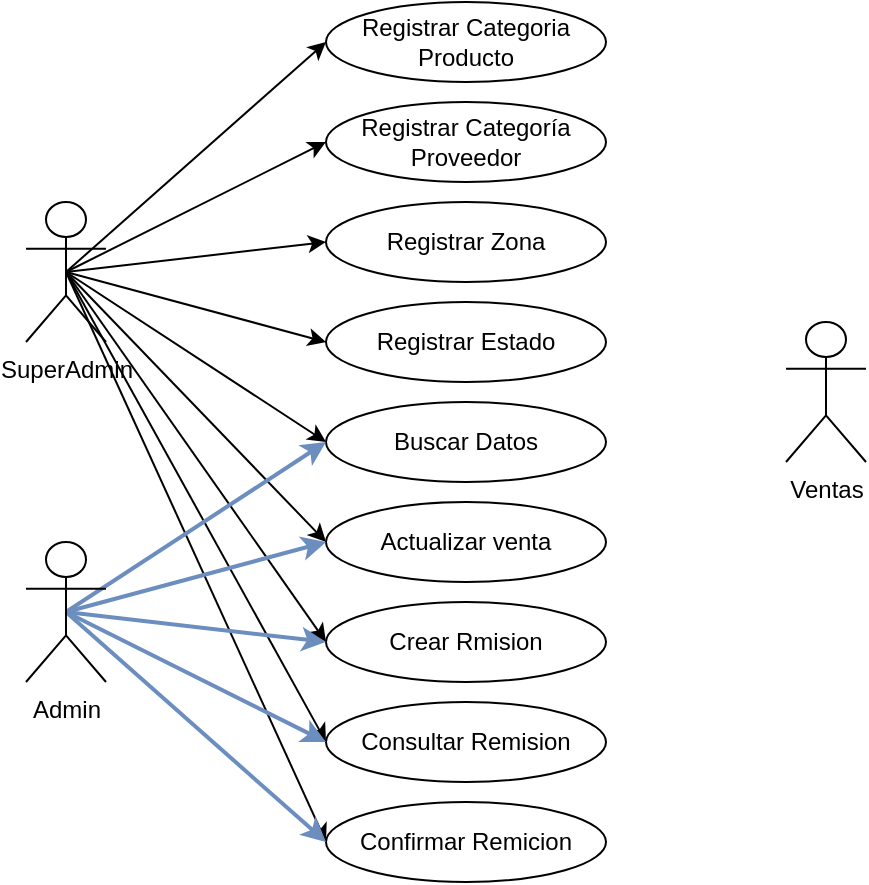<mxfile version="21.5.0" type="github">
  <diagram name="Página-1" id="ORGM-OZVBeVKu3DvpT9Q">
    <mxGraphModel dx="870" dy="795" grid="1" gridSize="10" guides="1" tooltips="1" connect="1" arrows="1" fold="1" page="1" pageScale="1" pageWidth="827" pageHeight="1169" math="0" shadow="0">
      <root>
        <mxCell id="0" />
        <mxCell id="1" parent="0" />
        <mxCell id="m5INEWaZmuofYLnnu1C0-1" value="&lt;font style=&quot;vertical-align: inherit;&quot;&gt;&lt;font style=&quot;vertical-align: inherit;&quot;&gt;Registrar Categoria Producto&lt;/font&gt;&lt;/font&gt;" style="ellipse;whiteSpace=wrap;html=1;" vertex="1" parent="1">
          <mxGeometry x="330" y="80" width="140" height="40" as="geometry" />
        </mxCell>
        <mxCell id="m5INEWaZmuofYLnnu1C0-2" value="&lt;font style=&quot;vertical-align: inherit;&quot;&gt;&lt;font style=&quot;vertical-align: inherit;&quot;&gt;&lt;font style=&quot;vertical-align: inherit;&quot;&gt;&lt;font style=&quot;vertical-align: inherit;&quot;&gt;&lt;font style=&quot;vertical-align: inherit;&quot;&gt;&lt;font style=&quot;vertical-align: inherit;&quot;&gt;&lt;font style=&quot;vertical-align: inherit;&quot;&gt;&lt;font style=&quot;vertical-align: inherit;&quot;&gt;Registrar Categoría Proveedor&lt;/font&gt;&lt;/font&gt;&lt;/font&gt;&lt;/font&gt;&lt;/font&gt;&lt;/font&gt;&lt;/font&gt;&lt;/font&gt;" style="ellipse;whiteSpace=wrap;html=1;" vertex="1" parent="1">
          <mxGeometry x="330" y="130" width="140" height="40" as="geometry" />
        </mxCell>
        <mxCell id="m5INEWaZmuofYLnnu1C0-3" value="&lt;font style=&quot;vertical-align: inherit;&quot;&gt;&lt;font style=&quot;vertical-align: inherit;&quot;&gt;&lt;font style=&quot;vertical-align: inherit;&quot;&gt;&lt;font style=&quot;vertical-align: inherit;&quot;&gt;&lt;font style=&quot;vertical-align: inherit;&quot;&gt;&lt;font style=&quot;vertical-align: inherit;&quot;&gt;&lt;font style=&quot;vertical-align: inherit;&quot;&gt;&lt;font style=&quot;vertical-align: inherit;&quot;&gt;Registrar Zona&lt;/font&gt;&lt;/font&gt;&lt;/font&gt;&lt;/font&gt;&lt;/font&gt;&lt;/font&gt;&lt;/font&gt;&lt;/font&gt;" style="ellipse;whiteSpace=wrap;html=1;" vertex="1" parent="1">
          <mxGeometry x="330" y="180" width="140" height="40" as="geometry" />
        </mxCell>
        <mxCell id="m5INEWaZmuofYLnnu1C0-4" value="&lt;font style=&quot;vertical-align: inherit;&quot;&gt;&lt;font style=&quot;vertical-align: inherit;&quot;&gt;&lt;font style=&quot;vertical-align: inherit;&quot;&gt;&lt;font style=&quot;vertical-align: inherit;&quot;&gt;&lt;font style=&quot;vertical-align: inherit;&quot;&gt;&lt;font style=&quot;vertical-align: inherit;&quot;&gt;&lt;font style=&quot;vertical-align: inherit;&quot;&gt;&lt;font style=&quot;vertical-align: inherit;&quot;&gt;&lt;font style=&quot;vertical-align: inherit;&quot;&gt;&lt;font style=&quot;vertical-align: inherit;&quot;&gt;Registrar Estado&lt;/font&gt;&lt;/font&gt;&lt;/font&gt;&lt;/font&gt;&lt;/font&gt;&lt;/font&gt;&lt;/font&gt;&lt;/font&gt;&lt;/font&gt;&lt;/font&gt;" style="ellipse;whiteSpace=wrap;html=1;" vertex="1" parent="1">
          <mxGeometry x="330" y="230" width="140" height="40" as="geometry" />
        </mxCell>
        <mxCell id="m5INEWaZmuofYLnnu1C0-5" value="&lt;font style=&quot;vertical-align: inherit;&quot;&gt;&lt;font style=&quot;vertical-align: inherit;&quot;&gt;&lt;font style=&quot;vertical-align: inherit;&quot;&gt;&lt;font style=&quot;vertical-align: inherit;&quot;&gt;&lt;font style=&quot;vertical-align: inherit;&quot;&gt;&lt;font style=&quot;vertical-align: inherit;&quot;&gt;&lt;font style=&quot;vertical-align: inherit;&quot;&gt;&lt;font style=&quot;vertical-align: inherit;&quot;&gt;&lt;font style=&quot;vertical-align: inherit;&quot;&gt;&lt;font style=&quot;vertical-align: inherit;&quot;&gt;&lt;font style=&quot;vertical-align: inherit;&quot;&gt;&lt;font style=&quot;vertical-align: inherit;&quot;&gt;&lt;font style=&quot;vertical-align: inherit;&quot;&gt;&lt;font style=&quot;vertical-align: inherit;&quot;&gt;Buscar Datos&lt;/font&gt;&lt;/font&gt;&lt;/font&gt;&lt;/font&gt;&lt;/font&gt;&lt;/font&gt;&lt;/font&gt;&lt;/font&gt;&lt;/font&gt;&lt;/font&gt;&lt;/font&gt;&lt;/font&gt;&lt;/font&gt;&lt;/font&gt;" style="ellipse;whiteSpace=wrap;html=1;" vertex="1" parent="1">
          <mxGeometry x="330" y="280" width="140" height="40" as="geometry" />
        </mxCell>
        <mxCell id="m5INEWaZmuofYLnnu1C0-6" value="&lt;font style=&quot;vertical-align: inherit;&quot;&gt;&lt;font style=&quot;vertical-align: inherit;&quot;&gt;Actualizar venta&lt;/font&gt;&lt;/font&gt;" style="ellipse;whiteSpace=wrap;html=1;" vertex="1" parent="1">
          <mxGeometry x="330" y="330" width="140" height="40" as="geometry" />
        </mxCell>
        <mxCell id="m5INEWaZmuofYLnnu1C0-7" value="&lt;font style=&quot;vertical-align: inherit;&quot;&gt;&lt;font style=&quot;vertical-align: inherit;&quot;&gt;Crear Rmision&lt;/font&gt;&lt;/font&gt;" style="ellipse;whiteSpace=wrap;html=1;" vertex="1" parent="1">
          <mxGeometry x="330" y="380" width="140" height="40" as="geometry" />
        </mxCell>
        <mxCell id="m5INEWaZmuofYLnnu1C0-8" value="&lt;font style=&quot;vertical-align: inherit;&quot;&gt;&lt;font style=&quot;vertical-align: inherit;&quot;&gt;Consultar Remision&lt;/font&gt;&lt;/font&gt;" style="ellipse;whiteSpace=wrap;html=1;" vertex="1" parent="1">
          <mxGeometry x="330" y="430" width="140" height="40" as="geometry" />
        </mxCell>
        <mxCell id="m5INEWaZmuofYLnnu1C0-9" value="&lt;font style=&quot;vertical-align: inherit;&quot;&gt;&lt;font style=&quot;vertical-align: inherit;&quot;&gt;Confirmar Remicion&lt;/font&gt;&lt;/font&gt;" style="ellipse;whiteSpace=wrap;html=1;" vertex="1" parent="1">
          <mxGeometry x="330" y="480" width="140" height="40" as="geometry" />
        </mxCell>
        <mxCell id="m5INEWaZmuofYLnnu1C0-16" style="rounded=0;orthogonalLoop=1;jettySize=auto;html=1;exitX=0.5;exitY=0.5;exitDx=0;exitDy=0;exitPerimeter=0;entryX=0;entryY=0.5;entryDx=0;entryDy=0;" edge="1" parent="1" source="m5INEWaZmuofYLnnu1C0-11" target="m5INEWaZmuofYLnnu1C0-1">
          <mxGeometry relative="1" as="geometry" />
        </mxCell>
        <mxCell id="m5INEWaZmuofYLnnu1C0-17" style="rounded=0;orthogonalLoop=1;jettySize=auto;html=1;exitX=0.5;exitY=0.5;exitDx=0;exitDy=0;exitPerimeter=0;entryX=0;entryY=0.5;entryDx=0;entryDy=0;" edge="1" parent="1" source="m5INEWaZmuofYLnnu1C0-11" target="m5INEWaZmuofYLnnu1C0-2">
          <mxGeometry relative="1" as="geometry" />
        </mxCell>
        <mxCell id="m5INEWaZmuofYLnnu1C0-18" style="rounded=0;orthogonalLoop=1;jettySize=auto;html=1;exitX=0.5;exitY=0.5;exitDx=0;exitDy=0;exitPerimeter=0;entryX=0;entryY=0.5;entryDx=0;entryDy=0;" edge="1" parent="1" source="m5INEWaZmuofYLnnu1C0-11" target="m5INEWaZmuofYLnnu1C0-3">
          <mxGeometry relative="1" as="geometry" />
        </mxCell>
        <mxCell id="m5INEWaZmuofYLnnu1C0-19" style="rounded=0;orthogonalLoop=1;jettySize=auto;html=1;exitX=0.5;exitY=0.5;exitDx=0;exitDy=0;exitPerimeter=0;entryX=0;entryY=0.5;entryDx=0;entryDy=0;" edge="1" parent="1" source="m5INEWaZmuofYLnnu1C0-11" target="m5INEWaZmuofYLnnu1C0-4">
          <mxGeometry relative="1" as="geometry" />
        </mxCell>
        <mxCell id="m5INEWaZmuofYLnnu1C0-20" style="rounded=0;orthogonalLoop=1;jettySize=auto;html=1;exitX=0.5;exitY=0.5;exitDx=0;exitDy=0;exitPerimeter=0;entryX=0;entryY=0.5;entryDx=0;entryDy=0;" edge="1" parent="1" source="m5INEWaZmuofYLnnu1C0-11" target="m5INEWaZmuofYLnnu1C0-5">
          <mxGeometry relative="1" as="geometry" />
        </mxCell>
        <mxCell id="m5INEWaZmuofYLnnu1C0-21" style="rounded=0;orthogonalLoop=1;jettySize=auto;html=1;exitX=0.5;exitY=0.5;exitDx=0;exitDy=0;exitPerimeter=0;entryX=0;entryY=0.5;entryDx=0;entryDy=0;" edge="1" parent="1" source="m5INEWaZmuofYLnnu1C0-11" target="m5INEWaZmuofYLnnu1C0-6">
          <mxGeometry relative="1" as="geometry" />
        </mxCell>
        <mxCell id="m5INEWaZmuofYLnnu1C0-22" style="rounded=0;orthogonalLoop=1;jettySize=auto;html=1;exitX=0.5;exitY=0.5;exitDx=0;exitDy=0;exitPerimeter=0;entryX=0;entryY=0.5;entryDx=0;entryDy=0;" edge="1" parent="1" source="m5INEWaZmuofYLnnu1C0-11" target="m5INEWaZmuofYLnnu1C0-7">
          <mxGeometry relative="1" as="geometry" />
        </mxCell>
        <mxCell id="m5INEWaZmuofYLnnu1C0-23" style="rounded=0;orthogonalLoop=1;jettySize=auto;html=1;exitX=0.5;exitY=0.5;exitDx=0;exitDy=0;exitPerimeter=0;entryX=0;entryY=0.5;entryDx=0;entryDy=0;" edge="1" parent="1" source="m5INEWaZmuofYLnnu1C0-11" target="m5INEWaZmuofYLnnu1C0-8">
          <mxGeometry relative="1" as="geometry" />
        </mxCell>
        <mxCell id="m5INEWaZmuofYLnnu1C0-24" style="rounded=0;orthogonalLoop=1;jettySize=auto;html=1;exitX=0.5;exitY=0.5;exitDx=0;exitDy=0;exitPerimeter=0;entryX=0;entryY=0.5;entryDx=0;entryDy=0;" edge="1" parent="1" source="m5INEWaZmuofYLnnu1C0-11" target="m5INEWaZmuofYLnnu1C0-9">
          <mxGeometry relative="1" as="geometry" />
        </mxCell>
        <mxCell id="m5INEWaZmuofYLnnu1C0-11" value="&lt;font style=&quot;vertical-align: inherit;&quot;&gt;&lt;font style=&quot;vertical-align: inherit;&quot;&gt;SuperAdmin&lt;/font&gt;&lt;/font&gt;" style="shape=umlActor;verticalLabelPosition=bottom;verticalAlign=top;html=1;outlineConnect=0;" vertex="1" parent="1">
          <mxGeometry x="180" y="180" width="40" height="70" as="geometry" />
        </mxCell>
        <mxCell id="m5INEWaZmuofYLnnu1C0-25" style="rounded=0;orthogonalLoop=1;jettySize=auto;html=1;exitX=0.5;exitY=0.5;exitDx=0;exitDy=0;exitPerimeter=0;entryX=0;entryY=0.5;entryDx=0;entryDy=0;fillColor=#dae8fc;strokeColor=#6c8ebf;strokeWidth=2;" edge="1" parent="1" source="m5INEWaZmuofYLnnu1C0-12" target="m5INEWaZmuofYLnnu1C0-9">
          <mxGeometry relative="1" as="geometry" />
        </mxCell>
        <mxCell id="m5INEWaZmuofYLnnu1C0-26" style="rounded=0;orthogonalLoop=1;jettySize=auto;html=1;exitX=0.5;exitY=0.5;exitDx=0;exitDy=0;exitPerimeter=0;fillColor=#dae8fc;strokeColor=#6c8ebf;strokeWidth=2;" edge="1" parent="1" source="m5INEWaZmuofYLnnu1C0-12">
          <mxGeometry relative="1" as="geometry">
            <mxPoint x="330" y="450" as="targetPoint" />
          </mxGeometry>
        </mxCell>
        <mxCell id="m5INEWaZmuofYLnnu1C0-27" style="rounded=0;orthogonalLoop=1;jettySize=auto;html=1;exitX=0.5;exitY=0.5;exitDx=0;exitDy=0;exitPerimeter=0;fillColor=#dae8fc;strokeColor=#6c8ebf;strokeWidth=2;" edge="1" parent="1" source="m5INEWaZmuofYLnnu1C0-12">
          <mxGeometry relative="1" as="geometry">
            <mxPoint x="330" y="400" as="targetPoint" />
          </mxGeometry>
        </mxCell>
        <mxCell id="m5INEWaZmuofYLnnu1C0-28" style="rounded=0;orthogonalLoop=1;jettySize=auto;html=1;exitX=0.5;exitY=0.5;exitDx=0;exitDy=0;exitPerimeter=0;entryX=0;entryY=0.5;entryDx=0;entryDy=0;fillColor=#dae8fc;strokeColor=#6c8ebf;strokeWidth=2;" edge="1" parent="1" source="m5INEWaZmuofYLnnu1C0-12" target="m5INEWaZmuofYLnnu1C0-6">
          <mxGeometry relative="1" as="geometry" />
        </mxCell>
        <mxCell id="m5INEWaZmuofYLnnu1C0-29" style="rounded=0;orthogonalLoop=1;jettySize=auto;html=1;exitX=0.5;exitY=0.5;exitDx=0;exitDy=0;exitPerimeter=0;entryX=0;entryY=0.5;entryDx=0;entryDy=0;fillColor=#dae8fc;strokeColor=#6c8ebf;strokeWidth=2;" edge="1" parent="1" source="m5INEWaZmuofYLnnu1C0-12" target="m5INEWaZmuofYLnnu1C0-5">
          <mxGeometry relative="1" as="geometry" />
        </mxCell>
        <mxCell id="m5INEWaZmuofYLnnu1C0-12" value="&lt;font style=&quot;vertical-align: inherit;&quot;&gt;&lt;font style=&quot;vertical-align: inherit;&quot;&gt;Admin&lt;/font&gt;&lt;/font&gt;" style="shape=umlActor;verticalLabelPosition=bottom;verticalAlign=top;html=1;outlineConnect=0;" vertex="1" parent="1">
          <mxGeometry x="180" y="350" width="40" height="70" as="geometry" />
        </mxCell>
        <mxCell id="m5INEWaZmuofYLnnu1C0-14" value="&lt;font style=&quot;vertical-align: inherit;&quot;&gt;&lt;font style=&quot;vertical-align: inherit;&quot;&gt;&lt;font style=&quot;vertical-align: inherit;&quot;&gt;&lt;font style=&quot;vertical-align: inherit;&quot;&gt;Ventas&lt;/font&gt;&lt;/font&gt;&lt;/font&gt;&lt;/font&gt;" style="shape=umlActor;verticalLabelPosition=bottom;verticalAlign=top;html=1;outlineConnect=0;" vertex="1" parent="1">
          <mxGeometry x="560" y="240" width="40" height="70" as="geometry" />
        </mxCell>
      </root>
    </mxGraphModel>
  </diagram>
</mxfile>

